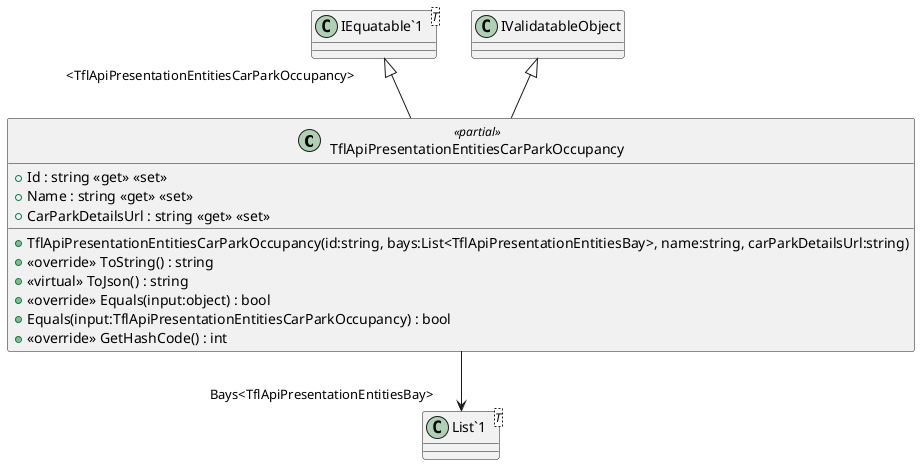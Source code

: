 @startuml
class TflApiPresentationEntitiesCarParkOccupancy <<partial>> {
    + TflApiPresentationEntitiesCarParkOccupancy(id:string, bays:List<TflApiPresentationEntitiesBay>, name:string, carParkDetailsUrl:string)
    + Id : string <<get>> <<set>>
    + Name : string <<get>> <<set>>
    + CarParkDetailsUrl : string <<get>> <<set>>
    + <<override>> ToString() : string
    + <<virtual>> ToJson() : string
    + <<override>> Equals(input:object) : bool
    + Equals(input:TflApiPresentationEntitiesCarParkOccupancy) : bool
    + <<override>> GetHashCode() : int
}
class "IEquatable`1"<T> {
}
class "List`1"<T> {
}
"IEquatable`1" "<TflApiPresentationEntitiesCarParkOccupancy>" <|-- TflApiPresentationEntitiesCarParkOccupancy
IValidatableObject <|-- TflApiPresentationEntitiesCarParkOccupancy
TflApiPresentationEntitiesCarParkOccupancy --> "Bays<TflApiPresentationEntitiesBay>" "List`1"
@enduml
